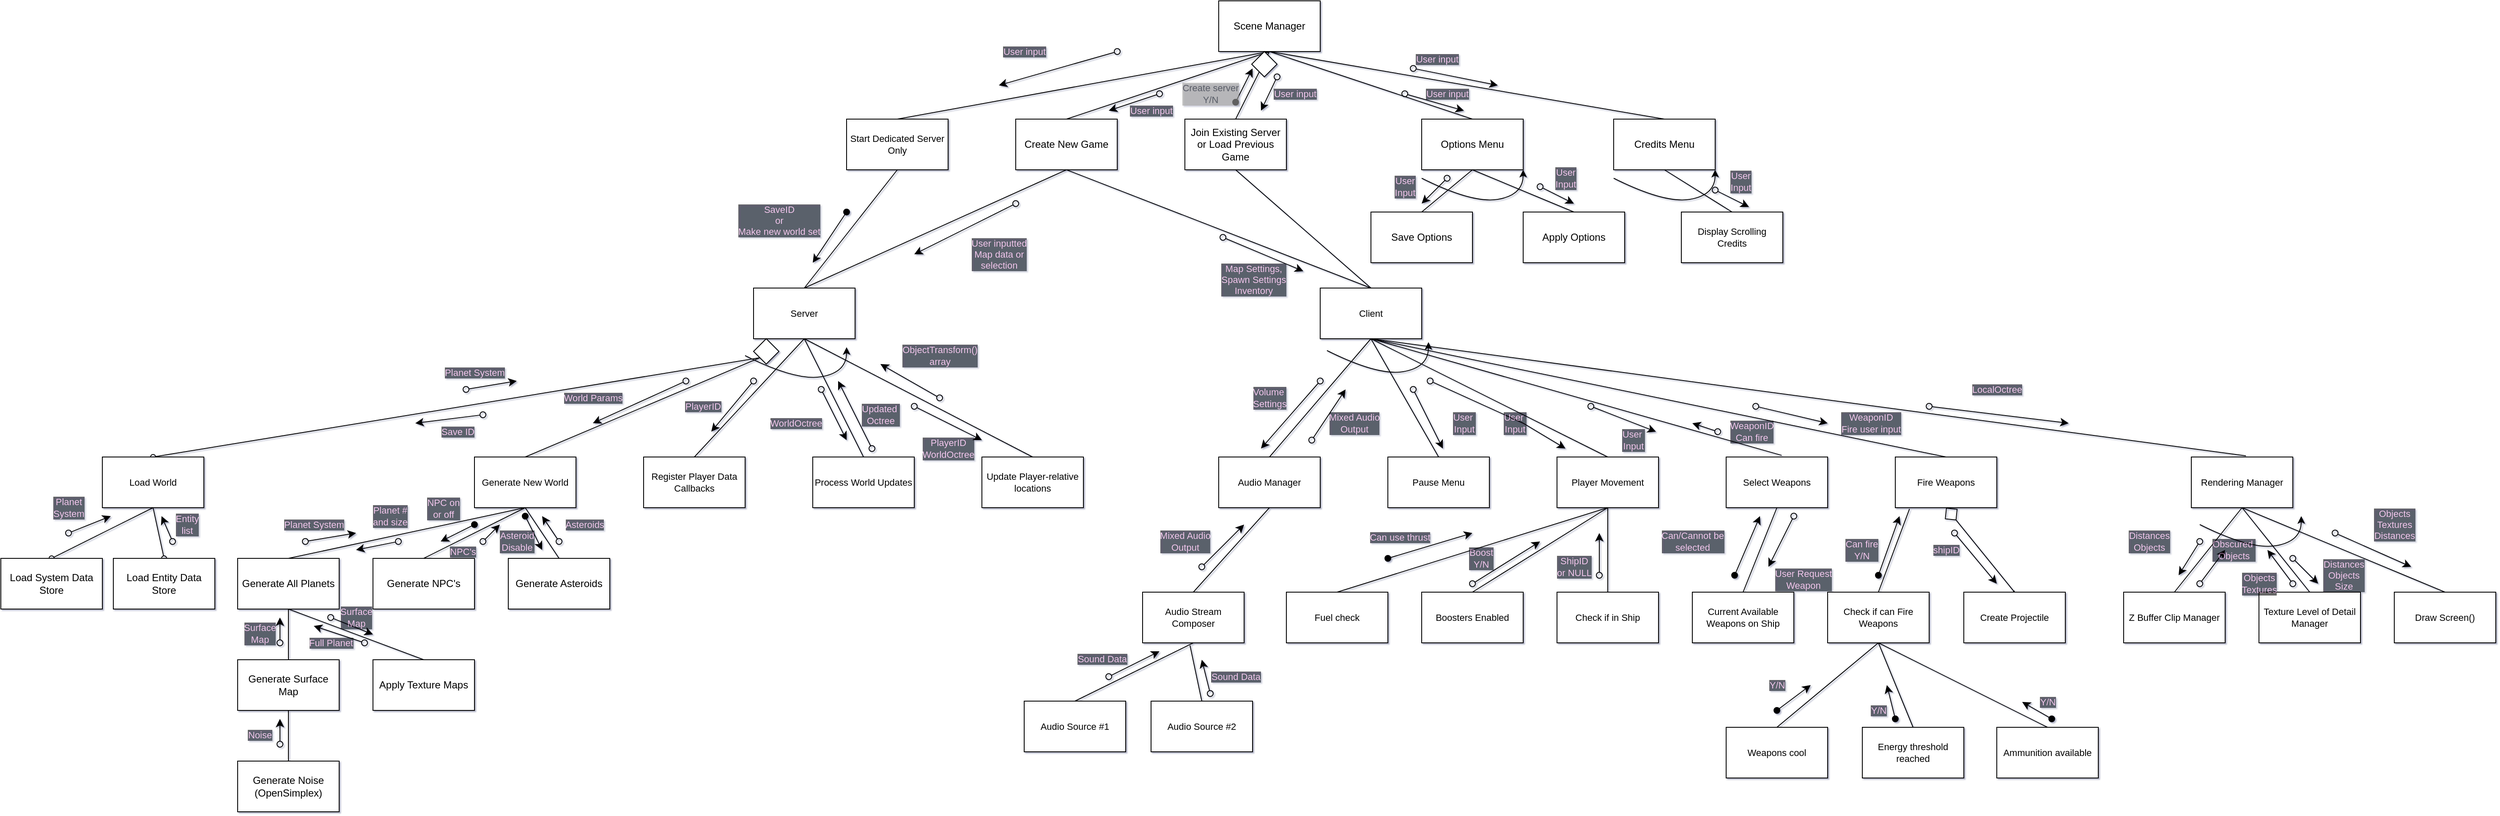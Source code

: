 <mxfile version="20.8.16" type="device"><diagram name="Page-1" id="qxe8TdS5g5pKbcvg3mQy"><mxGraphModel dx="2849" dy="806" grid="1" gridSize="10" guides="1" tooltips="1" connect="1" arrows="1" fold="1" page="1" pageScale="1" pageWidth="827" pageHeight="1169" math="0" shadow="1"><root><mxCell id="0"/><mxCell id="1" parent="0"/><mxCell id="PnJNa_RHLTuEeAwXx3nc-1" value="Scene Manager" style="rounded=0;whiteSpace=wrap;html=1;" parent="1" vertex="1"><mxGeometry x="360" y="340" width="120" height="60" as="geometry"/></mxCell><mxCell id="PnJNa_RHLTuEeAwXx3nc-27" style="edgeStyle=none;shape=connector;rounded=0;orthogonalLoop=1;jettySize=auto;html=1;exitX=0.5;exitY=1;exitDx=0;exitDy=0;entryX=0.5;entryY=0;entryDx=0;entryDy=0;labelBackgroundColor=default;strokeColor=default;fontFamily=Helvetica;fontSize=11;fontColor=default;startArrow=none;startFill=0;endArrow=none;endFill=0;startSize=0;endSize=0;" parent="1" source="PnJNa_RHLTuEeAwXx3nc-2" target="PnJNa_RHLTuEeAwXx3nc-23" edge="1"><mxGeometry relative="1" as="geometry"/></mxCell><mxCell id="PnJNa_RHLTuEeAwXx3nc-2" value="Credits Menu" style="rounded=0;whiteSpace=wrap;html=1;" parent="1" vertex="1"><mxGeometry x="827" y="480" width="120" height="60" as="geometry"/></mxCell><mxCell id="PnJNa_RHLTuEeAwXx3nc-3" value="" style="endArrow=none;html=1;rounded=0;entryX=0.5;entryY=1;entryDx=0;entryDy=0;exitX=0.5;exitY=0;exitDx=0;exitDy=0;" parent="1" source="PnJNa_RHLTuEeAwXx3nc-2" target="PnJNa_RHLTuEeAwXx3nc-1" edge="1"><mxGeometry width="50" height="50" relative="1" as="geometry"><mxPoint x="390" y="470" as="sourcePoint"/><mxPoint x="440" y="420" as="targetPoint"/></mxGeometry></mxCell><mxCell id="PnJNa_RHLTuEeAwXx3nc-61" style="edgeStyle=none;shape=connector;rounded=0;orthogonalLoop=1;jettySize=auto;html=1;exitX=0.5;exitY=1;exitDx=0;exitDy=0;entryX=0.5;entryY=0;entryDx=0;entryDy=0;labelBackgroundColor=default;strokeColor=default;fontFamily=Helvetica;fontSize=11;fontColor=default;startArrow=none;startFill=0;endArrow=none;endFill=0;startSize=0;endSize=0;" parent="1" source="PnJNa_RHLTuEeAwXx3nc-4" target="PnJNa_RHLTuEeAwXx3nc-58" edge="1"><mxGeometry relative="1" as="geometry"/></mxCell><mxCell id="PnJNa_RHLTuEeAwXx3nc-4" value="Options Menu" style="rounded=0;whiteSpace=wrap;html=1;" parent="1" vertex="1"><mxGeometry x="600" y="480" width="120" height="60" as="geometry"/></mxCell><mxCell id="PnJNa_RHLTuEeAwXx3nc-5" value="Join Existing Server or Load Previous Game" style="rounded=0;whiteSpace=wrap;html=1;" parent="1" vertex="1"><mxGeometry x="320" y="480" width="120" height="60" as="geometry"/></mxCell><mxCell id="PnJNa_RHLTuEeAwXx3nc-6" value="" style="endArrow=none;html=1;rounded=0;exitX=0.5;exitY=0;exitDx=0;exitDy=0;entryX=0.5;entryY=1;entryDx=0;entryDy=0;" parent="1" source="PnJNa_RHLTuEeAwXx3nc-4" target="PnJNa_RHLTuEeAwXx3nc-1" edge="1"><mxGeometry width="50" height="50" relative="1" as="geometry"><mxPoint x="360" y="410" as="sourcePoint"/><mxPoint x="410" y="360" as="targetPoint"/></mxGeometry></mxCell><mxCell id="PnJNa_RHLTuEeAwXx3nc-7" value="" style="endArrow=none;html=1;rounded=0;exitX=0.5;exitY=0;exitDx=0;exitDy=0;entryX=0.5;entryY=1;entryDx=0;entryDy=0;" parent="1" source="PnJNa_RHLTuEeAwXx3nc-5" target="PnJNa_RHLTuEeAwXx3nc-1" edge="1"><mxGeometry width="50" height="50" relative="1" as="geometry"><mxPoint x="590" y="490" as="sourcePoint"/><mxPoint x="430" y="410" as="targetPoint"/></mxGeometry></mxCell><mxCell id="PnJNa_RHLTuEeAwXx3nc-14" style="edgeStyle=none;rounded=0;orthogonalLoop=1;jettySize=auto;html=1;exitX=0.5;exitY=0;exitDx=0;exitDy=0;strokeColor=default;endSize=0;startSize=0;" parent="1" source="PnJNa_RHLTuEeAwXx3nc-8" edge="1"><mxGeometry relative="1" as="geometry"><mxPoint x="420" y="400" as="targetPoint"/></mxGeometry></mxCell><mxCell id="PnJNa_RHLTuEeAwXx3nc-33" style="edgeStyle=none;shape=connector;rounded=0;orthogonalLoop=1;jettySize=auto;html=1;exitX=0.5;exitY=1;exitDx=0;exitDy=0;labelBackgroundColor=default;strokeColor=default;fontFamily=Helvetica;fontSize=11;fontColor=default;startArrow=none;startFill=0;endArrow=none;endFill=0;startSize=0;endSize=0;entryX=0.5;entryY=0;entryDx=0;entryDy=0;" parent="1" source="PnJNa_RHLTuEeAwXx3nc-8" target="PnJNa_RHLTuEeAwXx3nc-28" edge="1"><mxGeometry relative="1" as="geometry"><mxPoint x="-20" y="680" as="targetPoint"/></mxGeometry></mxCell><mxCell id="PnJNa_RHLTuEeAwXx3nc-57" style="edgeStyle=none;shape=connector;rounded=0;orthogonalLoop=1;jettySize=auto;html=1;exitX=0.5;exitY=1;exitDx=0;exitDy=0;entryX=0.5;entryY=0;entryDx=0;entryDy=0;labelBackgroundColor=default;strokeColor=default;fontFamily=Helvetica;fontSize=11;fontColor=default;startArrow=none;startFill=0;endArrow=none;endFill=0;startSize=0;endSize=0;" parent="1" source="PnJNa_RHLTuEeAwXx3nc-8" target="PnJNa_RHLTuEeAwXx3nc-35" edge="1"><mxGeometry relative="1" as="geometry"/></mxCell><mxCell id="PnJNa_RHLTuEeAwXx3nc-8" value="Create New Game" style="rounded=0;whiteSpace=wrap;html=1;" parent="1" vertex="1"><mxGeometry x="120" y="480" width="120" height="60" as="geometry"/></mxCell><mxCell id="PnJNa_RHLTuEeAwXx3nc-23" value="Display Scrolling Credits" style="rounded=0;whiteSpace=wrap;html=1;fontFamily=Helvetica;fontSize=11;fontColor=default;" parent="1" vertex="1"><mxGeometry x="907" y="590" width="120" height="60" as="geometry"/></mxCell><mxCell id="PnJNa_RHLTuEeAwXx3nc-42" style="edgeStyle=none;shape=connector;rounded=0;orthogonalLoop=1;jettySize=auto;html=1;exitX=0.5;exitY=1;exitDx=0;exitDy=0;entryX=0.5;entryY=0;entryDx=0;entryDy=0;labelBackgroundColor=default;strokeColor=default;fontFamily=Helvetica;fontSize=11;fontColor=default;startArrow=none;startFill=0;endArrow=none;endFill=0;startSize=0;endSize=0;" parent="1" source="PnJNa_RHLTuEeAwXx3nc-28" target="PnJNa_RHLTuEeAwXx3nc-40" edge="1"><mxGeometry relative="1" as="geometry"/></mxCell><mxCell id="PnJNa_RHLTuEeAwXx3nc-28" value="Server" style="rounded=0;whiteSpace=wrap;html=1;fontFamily=Helvetica;fontSize=11;fontColor=default;" parent="1" vertex="1"><mxGeometry x="-190" y="680" width="120" height="60" as="geometry"/></mxCell><mxCell id="PnJNa_RHLTuEeAwXx3nc-31" style="edgeStyle=none;shape=connector;rounded=0;orthogonalLoop=1;jettySize=auto;html=1;exitX=0.5;exitY=0;exitDx=0;exitDy=0;labelBackgroundColor=default;strokeColor=default;fontFamily=Helvetica;fontSize=11;fontColor=default;startArrow=none;startFill=0;endArrow=none;endFill=0;startSize=0;endSize=0;" parent="1" source="PnJNa_RHLTuEeAwXx3nc-30" edge="1"><mxGeometry relative="1" as="geometry"><mxPoint x="420" y="400" as="targetPoint"/></mxGeometry></mxCell><mxCell id="PnJNa_RHLTuEeAwXx3nc-32" style="edgeStyle=none;shape=connector;rounded=0;orthogonalLoop=1;jettySize=auto;html=1;exitX=0.5;exitY=1;exitDx=0;exitDy=0;labelBackgroundColor=default;strokeColor=default;fontFamily=Helvetica;fontSize=11;fontColor=default;startArrow=none;startFill=0;endArrow=none;endFill=0;startSize=0;endSize=0;entryX=0.5;entryY=0;entryDx=0;entryDy=0;" parent="1" source="PnJNa_RHLTuEeAwXx3nc-30" target="PnJNa_RHLTuEeAwXx3nc-28" edge="1"><mxGeometry relative="1" as="geometry"><mxPoint x="160" y="580" as="targetPoint"/></mxGeometry></mxCell><mxCell id="PnJNa_RHLTuEeAwXx3nc-30" value="Start Dedicated Server Only" style="rounded=0;whiteSpace=wrap;html=1;fontFamily=Helvetica;fontSize=11;fontColor=default;" parent="1" vertex="1"><mxGeometry x="-80" y="480" width="120" height="60" as="geometry"/></mxCell><mxCell id="PnJNa_RHLTuEeAwXx3nc-53" style="edgeStyle=none;shape=connector;rounded=0;orthogonalLoop=1;jettySize=auto;html=1;exitX=0.5;exitY=1;exitDx=0;exitDy=0;entryX=0.547;entryY=-0.032;entryDx=0;entryDy=0;entryPerimeter=0;labelBackgroundColor=default;strokeColor=default;fontFamily=Helvetica;fontSize=11;fontColor=default;startArrow=none;startFill=0;endArrow=none;endFill=0;startSize=0;endSize=0;" parent="1" source="PnJNa_RHLTuEeAwXx3nc-35" target="PnJNa_RHLTuEeAwXx3nc-49" edge="1"><mxGeometry relative="1" as="geometry"/></mxCell><mxCell id="PnJNa_RHLTuEeAwXx3nc-55" style="edgeStyle=none;shape=connector;rounded=0;orthogonalLoop=1;jettySize=auto;html=1;exitX=0.5;exitY=1;exitDx=0;exitDy=0;labelBackgroundColor=default;strokeColor=default;fontFamily=Helvetica;fontSize=11;fontColor=default;startArrow=none;startFill=0;endArrow=none;endFill=0;startSize=0;endSize=0;entryX=0.538;entryY=-0.023;entryDx=0;entryDy=0;entryPerimeter=0;" parent="1" source="PnJNa_RHLTuEeAwXx3nc-35" target="PnJNa_RHLTuEeAwXx3nc-51" edge="1"><mxGeometry relative="1" as="geometry"><mxPoint x="1190" y="850" as="targetPoint"/></mxGeometry></mxCell><mxCell id="PnJNa_RHLTuEeAwXx3nc-56" style="edgeStyle=none;shape=connector;rounded=0;orthogonalLoop=1;jettySize=auto;html=1;exitX=0.5;exitY=0;exitDx=0;exitDy=0;entryX=0.5;entryY=1;entryDx=0;entryDy=0;labelBackgroundColor=default;strokeColor=default;fontFamily=Helvetica;fontSize=11;fontColor=default;startArrow=none;startFill=0;endArrow=none;endFill=0;startSize=0;endSize=0;" parent="1" source="PnJNa_RHLTuEeAwXx3nc-35" target="PnJNa_RHLTuEeAwXx3nc-5" edge="1"><mxGeometry relative="1" as="geometry"/></mxCell><mxCell id="PnJNa_RHLTuEeAwXx3nc-35" value="Client" style="rounded=0;whiteSpace=wrap;html=1;fontFamily=Helvetica;fontSize=11;fontColor=default;" parent="1" vertex="1"><mxGeometry x="480" y="680" width="120" height="60" as="geometry"/></mxCell><mxCell id="PnJNa_RHLTuEeAwXx3nc-37" style="edgeStyle=none;shape=connector;rounded=0;orthogonalLoop=1;jettySize=auto;html=1;exitX=0.5;exitY=0;exitDx=0;exitDy=0;labelBackgroundColor=default;strokeColor=default;fontFamily=Helvetica;fontSize=11;fontColor=default;startArrow=none;startFill=0;endArrow=none;endFill=0;startSize=0;endSize=0;entryX=0;entryY=1;entryDx=0;entryDy=0;" parent="1" source="PnJNa_RHLTuEeAwXx3nc-36" target="DGXDvykhGBksgBiTqvJB-26" edge="1"><mxGeometry relative="1" as="geometry"><mxPoint x="-290" y="780" as="targetPoint"/></mxGeometry></mxCell><mxCell id="PnJNa_RHLTuEeAwXx3nc-36" value="Generate New World" style="rounded=0;whiteSpace=wrap;html=1;fontFamily=Helvetica;fontSize=11;fontColor=default;" parent="1" vertex="1"><mxGeometry x="-520" y="880" width="120" height="60" as="geometry"/></mxCell><mxCell id="PnJNa_RHLTuEeAwXx3nc-43" style="edgeStyle=none;shape=connector;rounded=0;orthogonalLoop=1;jettySize=auto;html=1;exitX=0.5;exitY=0;exitDx=0;exitDy=0;labelBackgroundColor=default;strokeColor=default;fontFamily=Helvetica;fontSize=11;fontColor=default;startArrow=none;startFill=0;endArrow=none;endFill=0;startSize=0;endSize=0;" parent="1" source="PnJNa_RHLTuEeAwXx3nc-38" edge="1"><mxGeometry relative="1" as="geometry"><mxPoint x="-130.0" y="740" as="targetPoint"/></mxGeometry></mxCell><mxCell id="PnJNa_RHLTuEeAwXx3nc-38" value="Update Player-relative locations" style="rounded=0;whiteSpace=wrap;html=1;fontFamily=Helvetica;fontSize=11;fontColor=default;" parent="1" vertex="1"><mxGeometry x="80" y="880" width="120" height="60" as="geometry"/></mxCell><mxCell id="PnJNa_RHLTuEeAwXx3nc-41" style="edgeStyle=none;shape=connector;rounded=0;orthogonalLoop=1;jettySize=auto;html=1;exitX=0.5;exitY=0;exitDx=0;exitDy=0;labelBackgroundColor=default;strokeColor=default;fontFamily=Helvetica;fontSize=11;fontColor=default;startArrow=none;startFill=0;endArrow=none;endFill=0;startSize=0;endSize=0;" parent="1" source="PnJNa_RHLTuEeAwXx3nc-39" edge="1"><mxGeometry relative="1" as="geometry"><mxPoint x="-130.0" y="740" as="targetPoint"/></mxGeometry></mxCell><mxCell id="PnJNa_RHLTuEeAwXx3nc-39" value="Register Player Data Callbacks" style="rounded=0;whiteSpace=wrap;html=1;fontFamily=Helvetica;fontSize=11;fontColor=default;" parent="1" vertex="1"><mxGeometry x="-320" y="880" width="120" height="60" as="geometry"/></mxCell><mxCell id="PnJNa_RHLTuEeAwXx3nc-40" value="Process World Updates" style="rounded=0;whiteSpace=wrap;html=1;fontFamily=Helvetica;fontSize=11;fontColor=default;" parent="1" vertex="1"><mxGeometry x="-120" y="880" width="120" height="60" as="geometry"/></mxCell><mxCell id="PnJNa_RHLTuEeAwXx3nc-45" style="edgeStyle=none;shape=connector;rounded=0;orthogonalLoop=1;jettySize=auto;html=1;exitX=0.5;exitY=0;exitDx=0;exitDy=0;entryX=0.5;entryY=1;entryDx=0;entryDy=0;labelBackgroundColor=default;strokeColor=default;fontFamily=Helvetica;fontSize=11;fontColor=default;startArrow=none;startFill=0;endArrow=none;endFill=0;startSize=0;endSize=0;" parent="1" source="PnJNa_RHLTuEeAwXx3nc-44" target="PnJNa_RHLTuEeAwXx3nc-35" edge="1"><mxGeometry relative="1" as="geometry"/></mxCell><mxCell id="PnJNa_RHLTuEeAwXx3nc-44" value="Audio Manager" style="rounded=0;whiteSpace=wrap;html=1;fontFamily=Helvetica;fontSize=11;fontColor=default;" parent="1" vertex="1"><mxGeometry x="360" y="880" width="120" height="60" as="geometry"/></mxCell><mxCell id="PnJNa_RHLTuEeAwXx3nc-47" style="edgeStyle=none;shape=connector;rounded=0;orthogonalLoop=1;jettySize=auto;html=1;exitX=0.5;exitY=0;exitDx=0;exitDy=0;entryX=0.5;entryY=1;entryDx=0;entryDy=0;labelBackgroundColor=default;strokeColor=default;fontFamily=Helvetica;fontSize=11;fontColor=default;startArrow=none;startFill=0;endArrow=none;endFill=0;startSize=0;endSize=0;" parent="1" source="PnJNa_RHLTuEeAwXx3nc-46" target="PnJNa_RHLTuEeAwXx3nc-35" edge="1"><mxGeometry relative="1" as="geometry"/></mxCell><mxCell id="PnJNa_RHLTuEeAwXx3nc-46" value="Pause Menu" style="rounded=0;whiteSpace=wrap;html=1;fontFamily=Helvetica;fontSize=11;fontColor=default;" parent="1" vertex="1"><mxGeometry x="560" y="880" width="120" height="60" as="geometry"/></mxCell><mxCell id="PnJNa_RHLTuEeAwXx3nc-52" style="edgeStyle=none;shape=connector;rounded=0;orthogonalLoop=1;jettySize=auto;html=1;exitX=0.5;exitY=0;exitDx=0;exitDy=0;entryX=0.5;entryY=1;entryDx=0;entryDy=0;labelBackgroundColor=default;strokeColor=default;fontFamily=Helvetica;fontSize=11;fontColor=default;startArrow=none;startFill=0;endArrow=none;endFill=0;startSize=0;endSize=0;" parent="1" source="PnJNa_RHLTuEeAwXx3nc-48" target="PnJNa_RHLTuEeAwXx3nc-35" edge="1"><mxGeometry relative="1" as="geometry"/></mxCell><mxCell id="PnJNa_RHLTuEeAwXx3nc-48" value="Player Movement" style="rounded=0;whiteSpace=wrap;html=1;fontFamily=Helvetica;fontSize=11;fontColor=default;" parent="1" vertex="1"><mxGeometry x="760" y="880" width="120" height="60" as="geometry"/></mxCell><mxCell id="PnJNa_RHLTuEeAwXx3nc-49" value="Select Weapons" style="rounded=0;whiteSpace=wrap;html=1;fontFamily=Helvetica;fontSize=11;fontColor=default;" parent="1" vertex="1"><mxGeometry x="960" y="880" width="120" height="60" as="geometry"/></mxCell><mxCell id="PnJNa_RHLTuEeAwXx3nc-54" style="edgeStyle=none;shape=connector;rounded=0;orthogonalLoop=1;jettySize=auto;html=1;exitX=0.5;exitY=0;exitDx=0;exitDy=0;entryX=0.5;entryY=1;entryDx=0;entryDy=0;labelBackgroundColor=default;strokeColor=default;fontFamily=Helvetica;fontSize=11;fontColor=default;startArrow=none;startFill=0;endArrow=none;endFill=0;startSize=0;endSize=0;" parent="1" source="PnJNa_RHLTuEeAwXx3nc-50" target="PnJNa_RHLTuEeAwXx3nc-35" edge="1"><mxGeometry relative="1" as="geometry"/></mxCell><mxCell id="PnJNa_RHLTuEeAwXx3nc-50" value="Fire Weapons" style="rounded=0;whiteSpace=wrap;html=1;fontFamily=Helvetica;fontSize=11;fontColor=default;" parent="1" vertex="1"><mxGeometry x="1160" y="880" width="120" height="60" as="geometry"/></mxCell><mxCell id="PnJNa_RHLTuEeAwXx3nc-66" style="edgeStyle=none;shape=connector;rounded=0;orthogonalLoop=1;jettySize=auto;html=1;exitX=0.5;exitY=1;exitDx=0;exitDy=0;entryX=0.5;entryY=0;entryDx=0;entryDy=0;labelBackgroundColor=default;strokeColor=default;fontFamily=Helvetica;fontSize=11;fontColor=default;startArrow=none;startFill=0;endArrow=none;endFill=0;startSize=0;endSize=0;" parent="1" source="PnJNa_RHLTuEeAwXx3nc-51" target="PnJNa_RHLTuEeAwXx3nc-64" edge="1"><mxGeometry relative="1" as="geometry"/></mxCell><mxCell id="PnJNa_RHLTuEeAwXx3nc-51" value="Rendering Manager" style="rounded=0;whiteSpace=wrap;html=1;fontFamily=Helvetica;fontSize=11;fontColor=default;" parent="1" vertex="1"><mxGeometry x="1510" y="880" width="120" height="60" as="geometry"/></mxCell><mxCell id="PnJNa_RHLTuEeAwXx3nc-58" value="Apply Options" style="rounded=0;whiteSpace=wrap;html=1;" parent="1" vertex="1"><mxGeometry x="720" y="590" width="120" height="60" as="geometry"/></mxCell><mxCell id="PnJNa_RHLTuEeAwXx3nc-60" style="edgeStyle=none;shape=connector;rounded=0;orthogonalLoop=1;jettySize=auto;html=1;exitX=0.5;exitY=0;exitDx=0;exitDy=0;entryX=0.5;entryY=1;entryDx=0;entryDy=0;labelBackgroundColor=default;strokeColor=default;fontFamily=Helvetica;fontSize=11;fontColor=default;startArrow=none;startFill=0;endArrow=none;endFill=0;startSize=0;endSize=0;" parent="1" source="PnJNa_RHLTuEeAwXx3nc-59" target="PnJNa_RHLTuEeAwXx3nc-4" edge="1"><mxGeometry relative="1" as="geometry"/></mxCell><mxCell id="PnJNa_RHLTuEeAwXx3nc-59" value="Save Options" style="rounded=0;whiteSpace=wrap;html=1;" parent="1" vertex="1"><mxGeometry x="540" y="590" width="120" height="60" as="geometry"/></mxCell><mxCell id="PnJNa_RHLTuEeAwXx3nc-63" style="edgeStyle=none;shape=connector;rounded=0;orthogonalLoop=1;jettySize=auto;html=1;exitX=0.5;exitY=0;exitDx=0;exitDy=0;entryX=0.5;entryY=1;entryDx=0;entryDy=0;labelBackgroundColor=default;strokeColor=default;fontFamily=Helvetica;fontSize=11;fontColor=default;startArrow=none;startFill=0;endArrow=none;endFill=0;startSize=0;endSize=0;" parent="1" source="PnJNa_RHLTuEeAwXx3nc-62" target="PnJNa_RHLTuEeAwXx3nc-51" edge="1"><mxGeometry relative="1" as="geometry"/></mxCell><mxCell id="PnJNa_RHLTuEeAwXx3nc-62" value="Z Buffer Clip Manager" style="rounded=0;whiteSpace=wrap;html=1;fontFamily=Helvetica;fontSize=11;fontColor=default;" parent="1" vertex="1"><mxGeometry x="1430" y="1040" width="120" height="60" as="geometry"/></mxCell><mxCell id="PnJNa_RHLTuEeAwXx3nc-64" value="Texture Level of Detail Manager" style="rounded=0;whiteSpace=wrap;html=1;fontFamily=Helvetica;fontSize=11;fontColor=default;" parent="1" vertex="1"><mxGeometry x="1590" y="1040" width="120" height="60" as="geometry"/></mxCell><mxCell id="PnJNa_RHLTuEeAwXx3nc-67" style="edgeStyle=none;shape=connector;rounded=0;orthogonalLoop=1;jettySize=auto;html=1;exitX=0.5;exitY=0;exitDx=0;exitDy=0;entryX=0.5;entryY=1;entryDx=0;entryDy=0;labelBackgroundColor=default;strokeColor=default;fontFamily=Helvetica;fontSize=11;fontColor=default;startArrow=none;startFill=0;endArrow=none;endFill=0;startSize=0;endSize=0;" parent="1" source="PnJNa_RHLTuEeAwXx3nc-65" target="PnJNa_RHLTuEeAwXx3nc-51" edge="1"><mxGeometry relative="1" as="geometry"/></mxCell><mxCell id="PnJNa_RHLTuEeAwXx3nc-65" value="Draw Screen()" style="rounded=0;whiteSpace=wrap;html=1;fontFamily=Helvetica;fontSize=11;fontColor=default;" parent="1" vertex="1"><mxGeometry x="1750" y="1040" width="120" height="60" as="geometry"/></mxCell><mxCell id="PnJNa_RHLTuEeAwXx3nc-76" style="edgeStyle=none;shape=connector;rounded=0;orthogonalLoop=1;jettySize=auto;html=1;exitX=0.5;exitY=0;exitDx=0;exitDy=0;entryX=0.5;entryY=1;entryDx=0;entryDy=0;labelBackgroundColor=default;strokeColor=default;fontFamily=Helvetica;fontSize=11;fontColor=default;startArrow=diamond;startFill=0;endArrow=diamond;endFill=0;startSize=0;endSize=17;targetPerimeterSpacing=5;sourcePerimeterSpacing=6;" parent="1" source="PnJNa_RHLTuEeAwXx3nc-68" target="PnJNa_RHLTuEeAwXx3nc-50" edge="1"><mxGeometry relative="1" as="geometry"/></mxCell><mxCell id="PnJNa_RHLTuEeAwXx3nc-68" value="Create Projectile" style="rounded=0;whiteSpace=wrap;html=1;fontFamily=Helvetica;fontSize=11;fontColor=default;" parent="1" vertex="1"><mxGeometry x="1241" y="1040" width="120" height="60" as="geometry"/></mxCell><mxCell id="PnJNa_RHLTuEeAwXx3nc-74" style="edgeStyle=none;shape=connector;rounded=0;orthogonalLoop=1;jettySize=auto;html=1;exitX=0.5;exitY=1;exitDx=0;exitDy=0;entryX=0.5;entryY=0;entryDx=0;entryDy=0;labelBackgroundColor=default;strokeColor=default;fontFamily=Helvetica;fontSize=11;fontColor=default;startArrow=none;startFill=0;endArrow=none;endFill=0;startSize=0;endSize=0;" parent="1" source="PnJNa_RHLTuEeAwXx3nc-69" target="PnJNa_RHLTuEeAwXx3nc-71" edge="1"><mxGeometry relative="1" as="geometry"/></mxCell><mxCell id="PnJNa_RHLTuEeAwXx3nc-77" style="edgeStyle=none;shape=connector;rounded=0;orthogonalLoop=1;jettySize=auto;html=1;exitX=0.5;exitY=0;exitDx=0;exitDy=0;labelBackgroundColor=default;strokeColor=default;fontFamily=Helvetica;fontSize=11;fontColor=default;startArrow=none;startFill=0;endArrow=none;endFill=0;startSize=0;endSize=0;entryX=0.14;entryY=1.024;entryDx=0;entryDy=0;entryPerimeter=0;" parent="1" source="PnJNa_RHLTuEeAwXx3nc-69" edge="1" target="PnJNa_RHLTuEeAwXx3nc-50"><mxGeometry relative="1" as="geometry"><mxPoint x="1220" y="940.0" as="targetPoint"/></mxGeometry></mxCell><mxCell id="PnJNa_RHLTuEeAwXx3nc-69" value="Check if can Fire Weapons" style="rounded=0;whiteSpace=wrap;html=1;fontFamily=Helvetica;fontSize=11;fontColor=default;" parent="1" vertex="1"><mxGeometry x="1080" y="1040" width="120" height="60" as="geometry"/></mxCell><mxCell id="PnJNa_RHLTuEeAwXx3nc-73" style="edgeStyle=none;shape=connector;rounded=0;orthogonalLoop=1;jettySize=auto;html=1;exitX=0.5;exitY=0;exitDx=0;exitDy=0;entryX=0.5;entryY=1;entryDx=0;entryDy=0;labelBackgroundColor=default;strokeColor=default;fontFamily=Helvetica;fontSize=11;fontColor=default;startArrow=none;startFill=0;endArrow=none;endFill=0;startSize=0;endSize=0;" parent="1" source="PnJNa_RHLTuEeAwXx3nc-70" target="PnJNa_RHLTuEeAwXx3nc-69" edge="1"><mxGeometry relative="1" as="geometry"/></mxCell><mxCell id="PnJNa_RHLTuEeAwXx3nc-70" value="Weapons cool" style="rounded=0;whiteSpace=wrap;html=1;fontFamily=Helvetica;fontSize=11;fontColor=default;" parent="1" vertex="1"><mxGeometry x="960" y="1200" width="120" height="60" as="geometry"/></mxCell><mxCell id="PnJNa_RHLTuEeAwXx3nc-71" value="Energy threshold reached" style="rounded=0;whiteSpace=wrap;html=1;fontFamily=Helvetica;fontSize=11;fontColor=default;" parent="1" vertex="1"><mxGeometry x="1121" y="1200" width="120" height="60" as="geometry"/></mxCell><mxCell id="PnJNa_RHLTuEeAwXx3nc-75" style="edgeStyle=none;shape=connector;rounded=0;orthogonalLoop=1;jettySize=auto;html=1;exitX=0.5;exitY=0;exitDx=0;exitDy=0;labelBackgroundColor=default;strokeColor=default;fontFamily=Helvetica;fontSize=11;fontColor=default;startArrow=none;startFill=0;endArrow=none;endFill=0;startSize=0;endSize=0;" parent="1" source="PnJNa_RHLTuEeAwXx3nc-72" edge="1"><mxGeometry relative="1" as="geometry"><mxPoint x="1140" y="1100.0" as="targetPoint"/></mxGeometry></mxCell><mxCell id="PnJNa_RHLTuEeAwXx3nc-72" value="Ammunition available" style="rounded=0;whiteSpace=wrap;html=1;fontFamily=Helvetica;fontSize=11;fontColor=default;" parent="1" vertex="1"><mxGeometry x="1280" y="1200" width="120" height="60" as="geometry"/></mxCell><mxCell id="PnJNa_RHLTuEeAwXx3nc-79" style="edgeStyle=none;shape=connector;rounded=0;orthogonalLoop=1;jettySize=auto;html=1;exitX=0.5;exitY=0;exitDx=0;exitDy=0;entryX=0.5;entryY=1;entryDx=0;entryDy=0;labelBackgroundColor=default;strokeColor=default;fontFamily=Helvetica;fontSize=11;fontColor=default;startArrow=none;startFill=0;endArrow=none;endFill=0;startSize=0;endSize=0;" parent="1" source="PnJNa_RHLTuEeAwXx3nc-78" target="PnJNa_RHLTuEeAwXx3nc-49" edge="1"><mxGeometry relative="1" as="geometry"/></mxCell><mxCell id="PnJNa_RHLTuEeAwXx3nc-78" value="Current Available Weapons on Ship" style="rounded=0;whiteSpace=wrap;html=1;fontFamily=Helvetica;fontSize=11;fontColor=default;" parent="1" vertex="1"><mxGeometry x="920" y="1040" width="120" height="60" as="geometry"/></mxCell><mxCell id="PnJNa_RHLTuEeAwXx3nc-80" value="Create server&lt;br&gt;Y/N" style="endArrow=classic;html=1;rounded=0;labelBackgroundColor=#9e9e9e;strokeColor=default;fontFamily=Helvetica;fontSize=11;fontColor=default;startSize=7;endSize=7;shape=connector;startArrow=oval;startFill=1;endFill=1;strokeWidth=1;horizontal=1;textOpacity=60;" parent="1" edge="1"><mxGeometry x="-1" y="32" width="50" height="50" relative="1" as="geometry"><mxPoint x="380" y="460" as="sourcePoint"/><mxPoint x="400" y="420" as="targetPoint"/><mxPoint x="-1" y="4" as="offset"/></mxGeometry></mxCell><mxCell id="PnJNa_RHLTuEeAwXx3nc-84" style="edgeStyle=orthogonalEdgeStyle;rounded=0;orthogonalLoop=1;jettySize=auto;html=1;exitX=0.5;exitY=0;exitDx=0;exitDy=0;entryX=0.5;entryY=1;entryDx=0;entryDy=0;labelBackgroundColor=#9e9e9e;endArrow=none;endFill=0;" parent="1" source="PnJNa_RHLTuEeAwXx3nc-81" target="PnJNa_RHLTuEeAwXx3nc-48" edge="1"><mxGeometry relative="1" as="geometry"/></mxCell><mxCell id="PnJNa_RHLTuEeAwXx3nc-81" value="Check if in Ship" style="whiteSpace=wrap;html=1;fontSize=11;rounded=0;" parent="1" vertex="1"><mxGeometry x="760" y="1040" width="120" height="60" as="geometry"/></mxCell><mxCell id="PnJNa_RHLTuEeAwXx3nc-85" value="Boosters Enabled" style="whiteSpace=wrap;html=1;fontSize=11;rounded=0;" parent="1" vertex="1"><mxGeometry x="600" y="1040" width="120" height="60" as="geometry"/></mxCell><mxCell id="PnJNa_RHLTuEeAwXx3nc-86" value="Fuel check" style="whiteSpace=wrap;html=1;fontSize=11;rounded=0;" parent="1" vertex="1"><mxGeometry x="440" y="1040" width="120" height="60" as="geometry"/></mxCell><mxCell id="PnJNa_RHLTuEeAwXx3nc-89" value="" style="endArrow=none;html=1;rounded=0;labelBackgroundColor=#9e9e9e;entryX=0.5;entryY=1;entryDx=0;entryDy=0;exitX=0.5;exitY=0;exitDx=0;exitDy=0;" parent="1" source="PnJNa_RHLTuEeAwXx3nc-85" target="PnJNa_RHLTuEeAwXx3nc-48" edge="1"><mxGeometry width="50" height="50" relative="1" as="geometry"><mxPoint x="690" y="1150" as="sourcePoint"/><mxPoint x="740" y="1100" as="targetPoint"/></mxGeometry></mxCell><mxCell id="PnJNa_RHLTuEeAwXx3nc-90" value="" style="endArrow=none;html=1;rounded=0;labelBackgroundColor=#9e9e9e;entryX=0.5;entryY=1;entryDx=0;entryDy=0;exitX=0.5;exitY=0;exitDx=0;exitDy=0;" parent="1" source="PnJNa_RHLTuEeAwXx3nc-86" target="PnJNa_RHLTuEeAwXx3nc-48" edge="1"><mxGeometry width="50" height="50" relative="1" as="geometry"><mxPoint x="670" y="1050" as="sourcePoint"/><mxPoint x="830" y="950" as="targetPoint"/></mxGeometry></mxCell><mxCell id="PnJNa_RHLTuEeAwXx3nc-95" style="edgeStyle=none;rounded=0;orthogonalLoop=1;jettySize=auto;html=1;exitX=0.5;exitY=0;exitDx=0;exitDy=0;entryX=0.5;entryY=1;entryDx=0;entryDy=0;labelBackgroundColor=#9e9e9e;endArrow=none;endFill=0;" parent="1" source="PnJNa_RHLTuEeAwXx3nc-91" target="PnJNa_RHLTuEeAwXx3nc-92" edge="1"><mxGeometry relative="1" as="geometry"/></mxCell><mxCell id="PnJNa_RHLTuEeAwXx3nc-91" value="Audio Source #1" style="rounded=0;whiteSpace=wrap;html=1;fontFamily=Helvetica;fontSize=11;fontColor=default;" parent="1" vertex="1"><mxGeometry x="130" y="1169" width="120" height="60" as="geometry"/></mxCell><mxCell id="PnJNa_RHLTuEeAwXx3nc-93" style="rounded=0;orthogonalLoop=1;jettySize=auto;html=1;exitX=0.5;exitY=0;exitDx=0;exitDy=0;entryX=0.5;entryY=1;entryDx=0;entryDy=0;labelBackgroundColor=#9e9e9e;endArrow=none;endFill=0;" parent="1" source="PnJNa_RHLTuEeAwXx3nc-92" target="PnJNa_RHLTuEeAwXx3nc-44" edge="1"><mxGeometry relative="1" as="geometry"/></mxCell><mxCell id="PnJNa_RHLTuEeAwXx3nc-92" value="Audio Stream Composer&lt;br&gt;" style="rounded=0;whiteSpace=wrap;html=1;fontFamily=Helvetica;fontSize=11;fontColor=default;" parent="1" vertex="1"><mxGeometry x="270" y="1040" width="120" height="60" as="geometry"/></mxCell><mxCell id="PnJNa_RHLTuEeAwXx3nc-97" style="edgeStyle=none;rounded=0;orthogonalLoop=1;jettySize=auto;html=1;exitX=0.5;exitY=0;exitDx=0;exitDy=0;entryX=0.467;entryY=1.05;entryDx=0;entryDy=0;entryPerimeter=0;labelBackgroundColor=#9e9e9e;endArrow=none;endFill=0;" parent="1" source="PnJNa_RHLTuEeAwXx3nc-96" target="PnJNa_RHLTuEeAwXx3nc-92" edge="1"><mxGeometry relative="1" as="geometry"/></mxCell><mxCell id="PnJNa_RHLTuEeAwXx3nc-96" value="Audio Source #2" style="rounded=0;whiteSpace=wrap;html=1;fontFamily=Helvetica;fontSize=11;fontColor=default;" parent="1" vertex="1"><mxGeometry x="280" y="1169" width="120" height="60" as="geometry"/></mxCell><mxCell id="PnJNa_RHLTuEeAwXx3nc-103" style="edgeStyle=none;rounded=0;orthogonalLoop=1;jettySize=auto;html=1;exitX=0.5;exitY=0;exitDx=0;exitDy=0;labelBackgroundColor=#9e9e9e;endArrow=none;endFill=0;" parent="1" source="PnJNa_RHLTuEeAwXx3nc-98" edge="1"><mxGeometry relative="1" as="geometry"><mxPoint x="-460" y="940" as="targetPoint"/></mxGeometry></mxCell><mxCell id="PnJNa_RHLTuEeAwXx3nc-98" value="Generate All Planets" style="rounded=0;whiteSpace=wrap;html=1;" parent="1" vertex="1"><mxGeometry x="-800" y="1000" width="120" height="60" as="geometry"/></mxCell><mxCell id="PnJNa_RHLTuEeAwXx3nc-102" style="edgeStyle=none;rounded=0;orthogonalLoop=1;jettySize=auto;html=1;exitX=0.5;exitY=0;exitDx=0;exitDy=0;labelBackgroundColor=#9e9e9e;endArrow=none;endFill=0;" parent="1" source="PnJNa_RHLTuEeAwXx3nc-99" edge="1"><mxGeometry relative="1" as="geometry"><mxPoint x="-460" y="940" as="targetPoint"/></mxGeometry></mxCell><mxCell id="PnJNa_RHLTuEeAwXx3nc-99" value="Generate NPC's" style="rounded=0;whiteSpace=wrap;html=1;" parent="1" vertex="1"><mxGeometry x="-640" y="1000" width="120" height="60" as="geometry"/></mxCell><mxCell id="PnJNa_RHLTuEeAwXx3nc-101" style="edgeStyle=none;rounded=0;orthogonalLoop=1;jettySize=auto;html=1;exitX=0.5;exitY=0;exitDx=0;exitDy=0;entryX=0.5;entryY=1;entryDx=0;entryDy=0;labelBackgroundColor=#9e9e9e;endArrow=none;endFill=0;" parent="1" source="PnJNa_RHLTuEeAwXx3nc-100" target="PnJNa_RHLTuEeAwXx3nc-36" edge="1"><mxGeometry relative="1" as="geometry"/></mxCell><mxCell id="PnJNa_RHLTuEeAwXx3nc-100" value="Generate Asteroids" style="rounded=0;whiteSpace=wrap;html=1;" parent="1" vertex="1"><mxGeometry x="-480" y="1000" width="120" height="60" as="geometry"/></mxCell><mxCell id="PnJNa_RHLTuEeAwXx3nc-105" style="edgeStyle=none;rounded=0;orthogonalLoop=1;jettySize=auto;html=1;exitX=0.5;exitY=0;exitDx=0;exitDy=0;entryX=0.5;entryY=1;entryDx=0;entryDy=0;labelBackgroundColor=#9e9e9e;endArrow=none;endFill=0;" parent="1" source="PnJNa_RHLTuEeAwXx3nc-104" target="PnJNa_RHLTuEeAwXx3nc-98" edge="1"><mxGeometry relative="1" as="geometry"/></mxCell><mxCell id="PnJNa_RHLTuEeAwXx3nc-104" value="Generate Surface Map" style="rounded=0;whiteSpace=wrap;html=1;" parent="1" vertex="1"><mxGeometry x="-800" y="1120" width="120" height="60" as="geometry"/></mxCell><mxCell id="PnJNa_RHLTuEeAwXx3nc-107" style="edgeStyle=none;rounded=0;orthogonalLoop=1;jettySize=auto;html=1;exitX=0.5;exitY=0;exitDx=0;exitDy=0;labelBackgroundColor=#9e9e9e;endArrow=none;endFill=0;" parent="1" source="PnJNa_RHLTuEeAwXx3nc-106" edge="1"><mxGeometry relative="1" as="geometry"><mxPoint x="-740" y="1060" as="targetPoint"/></mxGeometry></mxCell><mxCell id="PnJNa_RHLTuEeAwXx3nc-106" value="Apply Texture Maps" style="rounded=0;whiteSpace=wrap;html=1;" parent="1" vertex="1"><mxGeometry x="-640" y="1120" width="120" height="60" as="geometry"/></mxCell><mxCell id="PnJNa_RHLTuEeAwXx3nc-109" value="Y/N" style="endArrow=classic;html=1;rounded=0;labelBackgroundColor=#000000;strokeColor=default;fontFamily=Helvetica;fontSize=11;fontColor=#FFBFF9;startSize=7;endSize=7;shape=connector;startArrow=oval;startFill=1;endFill=1;strokeWidth=1;horizontal=1;textOpacity=60;" parent="1" edge="1"><mxGeometry x="-0.28" y="24" width="50" height="50" relative="1" as="geometry"><mxPoint x="1020" y="1180" as="sourcePoint"/><mxPoint x="1060" y="1150" as="targetPoint"/><mxPoint as="offset"/></mxGeometry></mxCell><mxCell id="PnJNa_RHLTuEeAwXx3nc-110" value="Y/N" style="endArrow=classic;html=1;rounded=0;labelBackgroundColor=#000000;strokeColor=default;fontFamily=Helvetica;fontSize=11;fontColor=#FFBFF9;startSize=7;endSize=7;shape=connector;startArrow=oval;startFill=1;endFill=1;strokeWidth=1;horizontal=1;textOpacity=60;" parent="1" edge="1"><mxGeometry x="-0.294" y="17" width="50" height="50" relative="1" as="geometry"><mxPoint x="1160" y="1190" as="sourcePoint"/><mxPoint x="1150" y="1150" as="targetPoint"/><mxPoint as="offset"/></mxGeometry></mxCell><mxCell id="PnJNa_RHLTuEeAwXx3nc-111" value="Y/N" style="endArrow=classic;html=1;rounded=0;labelBackgroundColor=#000000;strokeColor=default;fontFamily=Helvetica;fontSize=11;fontColor=#FFBFF9;startSize=7;endSize=7;shape=connector;startArrow=oval;startFill=1;endFill=1;strokeWidth=1;horizontal=1;textOpacity=60;" parent="1" edge="1"><mxGeometry x="-0.292" y="-15" width="50" height="50" relative="1" as="geometry"><mxPoint x="1345" y="1190" as="sourcePoint"/><mxPoint x="1310" y="1170" as="targetPoint"/><mxPoint as="offset"/></mxGeometry></mxCell><mxCell id="DGXDvykhGBksgBiTqvJB-2" value="" style="curved=1;endArrow=classic;html=1;rounded=0;" edge="1" parent="1"><mxGeometry width="50" height="50" relative="1" as="geometry"><mxPoint x="1520" y="960" as="sourcePoint"/><mxPoint x="1640" y="950" as="targetPoint"/><Array as="points"><mxPoint x="1580" y="990"/><mxPoint x="1640" y="980"/></Array></mxGeometry></mxCell><mxCell id="DGXDvykhGBksgBiTqvJB-4" value="" style="curved=1;endArrow=classic;html=1;rounded=0;" edge="1" parent="1"><mxGeometry width="50" height="50" relative="1" as="geometry"><mxPoint x="488" y="754" as="sourcePoint"/><mxPoint x="608" y="744" as="targetPoint"/><Array as="points"><mxPoint x="548" y="784"/><mxPoint x="608" y="774"/></Array></mxGeometry></mxCell><mxCell id="DGXDvykhGBksgBiTqvJB-5" value="" style="curved=1;endArrow=classic;html=1;rounded=0;" edge="1" parent="1"><mxGeometry width="50" height="50" relative="1" as="geometry"><mxPoint x="600" y="550" as="sourcePoint"/><mxPoint x="720" y="540" as="targetPoint"/><Array as="points"><mxPoint x="660" y="580"/><mxPoint x="720" y="570"/></Array></mxGeometry></mxCell><mxCell id="DGXDvykhGBksgBiTqvJB-6" value="" style="curved=1;endArrow=classic;html=1;rounded=0;" edge="1" parent="1"><mxGeometry width="50" height="50" relative="1" as="geometry"><mxPoint x="827" y="550" as="sourcePoint"/><mxPoint x="947" y="540" as="targetPoint"/><Array as="points"><mxPoint x="887" y="580"/><mxPoint x="947" y="570"/></Array></mxGeometry></mxCell><mxCell id="DGXDvykhGBksgBiTqvJB-7" value="" style="curved=1;endArrow=classic;html=1;rounded=0;" edge="1" parent="1"><mxGeometry width="50" height="50" relative="1" as="geometry"><mxPoint x="-200" y="760" as="sourcePoint"/><mxPoint x="-80" y="750" as="targetPoint"/><Array as="points"><mxPoint x="-140" y="790"/><mxPoint x="-80" y="780"/></Array></mxGeometry></mxCell><mxCell id="DGXDvykhGBksgBiTqvJB-9" style="edgeStyle=orthogonalEdgeStyle;rounded=0;orthogonalLoop=1;jettySize=auto;html=1;exitX=0.5;exitY=0;exitDx=0;exitDy=0;entryX=0.5;entryY=1;entryDx=0;entryDy=0;endArrow=none;endFill=0;" edge="1" parent="1" source="DGXDvykhGBksgBiTqvJB-8" target="PnJNa_RHLTuEeAwXx3nc-104"><mxGeometry relative="1" as="geometry"/></mxCell><mxCell id="DGXDvykhGBksgBiTqvJB-8" value="Generate Noise (OpenSimplex)" style="rounded=0;whiteSpace=wrap;html=1;" vertex="1" parent="1"><mxGeometry x="-800" y="1240" width="120" height="60" as="geometry"/></mxCell><mxCell id="DGXDvykhGBksgBiTqvJB-10" value="Noise" style="endArrow=classic;html=1;rounded=0;labelBackgroundColor=#000000;strokeColor=default;fontFamily=Helvetica;fontSize=11;fontColor=#FFBFF9;startSize=7;endSize=7;shape=connector;startArrow=oval;startFill=0;endFill=1;strokeWidth=1;horizontal=1;textOpacity=60;" edge="1" parent="1"><mxGeometry x="-0.28" y="24" width="50" height="50" relative="1" as="geometry"><mxPoint x="-750" y="1220" as="sourcePoint"/><mxPoint x="-750" y="1190" as="targetPoint"/><mxPoint as="offset"/></mxGeometry></mxCell><mxCell id="DGXDvykhGBksgBiTqvJB-11" value="Surface &lt;br&gt;Map" style="endArrow=classic;html=1;rounded=0;labelBackgroundColor=#000000;strokeColor=default;fontFamily=Helvetica;fontSize=11;fontColor=#FFBFF9;startSize=7;endSize=7;shape=connector;startArrow=oval;startFill=0;endFill=1;strokeWidth=1;horizontal=1;textOpacity=60;" edge="1" parent="1"><mxGeometry x="-0.28" y="24" width="50" height="50" relative="1" as="geometry"><mxPoint x="-750" y="1100" as="sourcePoint"/><mxPoint x="-750" y="1070" as="targetPoint"/><mxPoint as="offset"/></mxGeometry></mxCell><mxCell id="DGXDvykhGBksgBiTqvJB-12" value="Surface &lt;br&gt;Map" style="endArrow=classic;html=1;rounded=0;labelBackgroundColor=#000000;strokeColor=default;fontFamily=Helvetica;fontSize=11;fontColor=#FFBFF9;startSize=7;endSize=7;shape=connector;startArrow=oval;startFill=0;endFill=1;strokeWidth=1;horizontal=1;textOpacity=60;" edge="1" parent="1"><mxGeometry x="0.035" y="11" width="50" height="50" relative="1" as="geometry"><mxPoint x="-690" y="1070" as="sourcePoint"/><mxPoint x="-640" y="1090" as="targetPoint"/><mxPoint as="offset"/></mxGeometry></mxCell><mxCell id="DGXDvykhGBksgBiTqvJB-13" value="Full Planet" style="endArrow=classic;html=1;rounded=0;labelBackgroundColor=#000000;strokeColor=default;fontFamily=Helvetica;fontSize=11;fontColor=#FFBFF9;startSize=7;endSize=7;shape=connector;startArrow=oval;startFill=0;endFill=1;strokeWidth=1;horizontal=1;textOpacity=60;" edge="1" parent="1"><mxGeometry x="0.2" y="13" width="50" height="50" relative="1" as="geometry"><mxPoint x="-650" y="1100" as="sourcePoint"/><mxPoint x="-710" y="1080" as="targetPoint"/><mxPoint as="offset"/></mxGeometry></mxCell><mxCell id="DGXDvykhGBksgBiTqvJB-14" value="Planet System" style="endArrow=classic;html=1;rounded=0;labelBackgroundColor=#000000;strokeColor=default;fontFamily=Helvetica;fontSize=11;fontColor=#FFBFF9;startSize=7;endSize=7;shape=connector;startArrow=oval;startFill=0;endFill=1;strokeWidth=1;horizontal=1;textOpacity=60;" edge="1" parent="1"><mxGeometry x="-0.568" y="18" width="50" height="50" relative="1" as="geometry"><mxPoint x="-720" y="980" as="sourcePoint"/><mxPoint x="-660" y="970" as="targetPoint"/><mxPoint as="offset"/></mxGeometry></mxCell><mxCell id="DGXDvykhGBksgBiTqvJB-15" value="Planet # &lt;br&gt;and size" style="endArrow=classic;html=1;rounded=0;labelBackgroundColor=#000000;strokeColor=default;fontFamily=Helvetica;fontSize=11;fontColor=#FFBFF9;startSize=7;endSize=7;shape=connector;startArrow=oval;startFill=0;endFill=1;strokeWidth=1;horizontal=1;textOpacity=60;" edge="1" parent="1"><mxGeometry x="-0.846" y="-31" width="50" height="50" relative="1" as="geometry"><mxPoint x="-610" y="980" as="sourcePoint"/><mxPoint x="-660" y="990" as="targetPoint"/><mxPoint as="offset"/></mxGeometry></mxCell><mxCell id="DGXDvykhGBksgBiTqvJB-17" style="rounded=0;orthogonalLoop=1;jettySize=auto;html=1;exitX=0.5;exitY=0;exitDx=0;exitDy=0;startArrow=oval;startFill=0;endArrow=none;endFill=0;entryX=0;entryY=1;entryDx=0;entryDy=0;" edge="1" parent="1" source="DGXDvykhGBksgBiTqvJB-16" target="DGXDvykhGBksgBiTqvJB-26"><mxGeometry relative="1" as="geometry"><mxPoint x="-290" y="780" as="targetPoint"/></mxGeometry></mxCell><mxCell id="DGXDvykhGBksgBiTqvJB-16" value="Load World" style="rounded=0;whiteSpace=wrap;html=1;fontFamily=Helvetica;fontSize=11;fontColor=default;" vertex="1" parent="1"><mxGeometry x="-960" y="880" width="120" height="60" as="geometry"/></mxCell><mxCell id="DGXDvykhGBksgBiTqvJB-19" style="edgeStyle=none;rounded=0;orthogonalLoop=1;jettySize=auto;html=1;exitX=0.5;exitY=0;exitDx=0;exitDy=0;entryX=0.5;entryY=1;entryDx=0;entryDy=0;startArrow=oval;startFill=0;endArrow=none;endFill=0;" edge="1" parent="1" source="DGXDvykhGBksgBiTqvJB-18" target="DGXDvykhGBksgBiTqvJB-16"><mxGeometry relative="1" as="geometry"/></mxCell><mxCell id="DGXDvykhGBksgBiTqvJB-18" value="Load System Data Store" style="rounded=0;whiteSpace=wrap;html=1;" vertex="1" parent="1"><mxGeometry x="-1080" y="1000" width="120" height="60" as="geometry"/></mxCell><mxCell id="DGXDvykhGBksgBiTqvJB-21" style="edgeStyle=none;rounded=0;orthogonalLoop=1;jettySize=auto;html=1;exitX=0.5;exitY=0;exitDx=0;exitDy=0;startArrow=oval;startFill=0;endArrow=none;endFill=0;" edge="1" parent="1" source="DGXDvykhGBksgBiTqvJB-20"><mxGeometry relative="1" as="geometry"><mxPoint x="-900.0" y="940" as="targetPoint"/></mxGeometry></mxCell><mxCell id="DGXDvykhGBksgBiTqvJB-20" value="Load Entity Data Store" style="rounded=0;whiteSpace=wrap;html=1;" vertex="1" parent="1"><mxGeometry x="-947" y="1000" width="120" height="60" as="geometry"/></mxCell><mxCell id="DGXDvykhGBksgBiTqvJB-23" value="Planet &lt;br&gt;System" style="endArrow=classic;html=1;rounded=0;labelBackgroundColor=#000000;strokeColor=default;fontFamily=Helvetica;fontSize=11;fontColor=#FFBFF9;startSize=7;endSize=7;shape=connector;startArrow=oval;startFill=0;endFill=1;strokeWidth=1;horizontal=1;textOpacity=60;" edge="1" parent="1"><mxGeometry x="-0.586" y="28" width="50" height="50" relative="1" as="geometry"><mxPoint x="-1000" y="970" as="sourcePoint"/><mxPoint x="-950" y="950" as="targetPoint"/><mxPoint as="offset"/></mxGeometry></mxCell><mxCell id="DGXDvykhGBksgBiTqvJB-24" value="Entity &lt;br&gt;list" style="endArrow=classic;html=1;rounded=0;labelBackgroundColor=#000000;strokeColor=default;fontFamily=Helvetica;fontSize=11;fontColor=#FFBFF9;startSize=7;endSize=7;shape=connector;startArrow=oval;startFill=0;endFill=1;strokeWidth=1;horizontal=1;textOpacity=60;" edge="1" parent="1"><mxGeometry x="-0.291" y="-24" width="50" height="50" relative="1" as="geometry"><mxPoint x="-877" y="980" as="sourcePoint"/><mxPoint x="-890" y="950" as="targetPoint"/><mxPoint as="offset"/></mxGeometry></mxCell><mxCell id="DGXDvykhGBksgBiTqvJB-26" value="" style="rhombus;whiteSpace=wrap;html=1;" vertex="1" parent="1"><mxGeometry x="-190" y="740" width="30" height="30" as="geometry"/></mxCell><mxCell id="DGXDvykhGBksgBiTqvJB-27" value="" style="rhombus;whiteSpace=wrap;html=1;" vertex="1" parent="1"><mxGeometry x="399" y="400" width="30" height="30" as="geometry"/></mxCell><mxCell id="DGXDvykhGBksgBiTqvJB-28" value="Asteroids" style="endArrow=classic;html=1;rounded=0;labelBackgroundColor=#000000;strokeColor=default;fontFamily=Helvetica;fontSize=11;fontColor=#FFBFF9;startSize=7;endSize=7;shape=connector;startArrow=oval;startFill=0;endFill=1;strokeWidth=1;horizontal=1;textOpacity=60;" edge="1" parent="1"><mxGeometry x="-1" y="-36" width="50" height="50" relative="1" as="geometry"><mxPoint x="-420" y="980" as="sourcePoint"/><mxPoint x="-440" y="950" as="targetPoint"/><mxPoint as="offset"/></mxGeometry></mxCell><mxCell id="DGXDvykhGBksgBiTqvJB-29" value="NPC's" style="endArrow=classic;html=1;rounded=0;labelBackgroundColor=#000000;strokeColor=default;fontFamily=Helvetica;fontSize=11;fontColor=#FFBFF9;startSize=7;endSize=7;shape=connector;startArrow=oval;startFill=0;endFill=1;strokeWidth=1;horizontal=1;textOpacity=60;" edge="1" parent="1"><mxGeometry x="-1" y="22" width="50" height="50" relative="1" as="geometry"><mxPoint x="-510" y="980" as="sourcePoint"/><mxPoint x="-490" y="960" as="targetPoint"/><mxPoint x="-8" y="28" as="offset"/></mxGeometry></mxCell><mxCell id="DGXDvykhGBksgBiTqvJB-30" value="NPC on&lt;br&gt;or off" style="endArrow=classic;html=1;rounded=0;labelBackgroundColor=#000000;strokeColor=default;fontFamily=Helvetica;fontSize=11;fontColor=#FFBFF9;startSize=7;endSize=7;shape=connector;startArrow=oval;startFill=1;endFill=1;strokeWidth=1;horizontal=1;textOpacity=60;" edge="1" parent="1"><mxGeometry x="0.103" y="-33" width="50" height="50" relative="1" as="geometry"><mxPoint x="-520" y="960" as="sourcePoint"/><mxPoint x="-560" y="980" as="targetPoint"/><mxPoint as="offset"/></mxGeometry></mxCell><mxCell id="DGXDvykhGBksgBiTqvJB-31" value="Asteroid &lt;br&gt;Disable" style="endArrow=classic;html=1;rounded=0;labelBackgroundColor=#000000;strokeColor=default;fontFamily=Helvetica;fontSize=11;fontColor=#FFBFF9;startSize=7;endSize=7;shape=connector;startArrow=oval;startFill=1;endFill=1;strokeWidth=1;horizontal=1;textOpacity=60;" edge="1" parent="1"><mxGeometry y="-22" width="50" height="50" relative="1" as="geometry"><mxPoint x="-460" y="950" as="sourcePoint"/><mxPoint x="-440" y="990" as="targetPoint"/><mxPoint as="offset"/></mxGeometry></mxCell><mxCell id="DGXDvykhGBksgBiTqvJB-32" value="Planet System" style="endArrow=classic;html=1;rounded=0;labelBackgroundColor=#000000;strokeColor=default;fontFamily=Helvetica;fontSize=11;fontColor=#FFBFF9;startSize=7;endSize=7;shape=connector;startArrow=oval;startFill=0;endFill=1;strokeWidth=1;horizontal=1;textOpacity=60;" edge="1" parent="1"><mxGeometry x="-0.568" y="18" width="50" height="50" relative="1" as="geometry"><mxPoint x="-530" y="800" as="sourcePoint"/><mxPoint x="-470" y="790" as="targetPoint"/><mxPoint as="offset"/></mxGeometry></mxCell><mxCell id="DGXDvykhGBksgBiTqvJB-33" value="Save ID" style="endArrow=classic;html=1;rounded=0;labelBackgroundColor=#000000;strokeColor=default;fontFamily=Helvetica;fontSize=11;fontColor=#FFBFF9;startSize=7;endSize=7;shape=connector;startArrow=oval;startFill=0;endFill=1;strokeWidth=1;horizontal=1;textOpacity=60;" edge="1" parent="1"><mxGeometry x="-0.2" y="16" width="50" height="50" relative="1" as="geometry"><mxPoint x="-510" y="830" as="sourcePoint"/><mxPoint x="-590" y="840" as="targetPoint"/><mxPoint as="offset"/></mxGeometry></mxCell><mxCell id="DGXDvykhGBksgBiTqvJB-34" value="SaveID&lt;br&gt;or&lt;br&gt;Make new world set" style="endArrow=classic;html=1;rounded=0;labelBackgroundColor=#000000;strokeColor=default;fontFamily=Helvetica;fontSize=11;fontColor=#FFBFF9;startSize=7;endSize=7;shape=connector;startArrow=oval;startFill=1;endFill=1;strokeWidth=1;horizontal=1;textOpacity=60;" edge="1" parent="1"><mxGeometry x="0.462" y="-61" width="50" height="50" relative="1" as="geometry"><mxPoint x="-80" y="590" as="sourcePoint"/><mxPoint x="-120" y="650" as="targetPoint"/><mxPoint as="offset"/></mxGeometry></mxCell><mxCell id="DGXDvykhGBksgBiTqvJB-35" value="Sound Data" style="endArrow=classic;html=1;rounded=0;labelBackgroundColor=#000000;strokeColor=default;fontFamily=Helvetica;fontSize=11;fontColor=#FFBFF9;startSize=7;endSize=7;shape=connector;startArrow=oval;startFill=0;endFill=1;strokeWidth=1;horizontal=1;textOpacity=60;" edge="1" parent="1"><mxGeometry x="-0.412" y="-34" width="50" height="50" relative="1" as="geometry"><mxPoint x="350" y="1160" as="sourcePoint"/><mxPoint x="340" y="1120" as="targetPoint"/><mxPoint as="offset"/></mxGeometry></mxCell><mxCell id="DGXDvykhGBksgBiTqvJB-36" value="Sound Data" style="endArrow=classic;html=1;rounded=0;labelBackgroundColor=#000000;strokeColor=default;fontFamily=Helvetica;fontSize=11;fontColor=#FFBFF9;startSize=7;endSize=7;shape=connector;startArrow=oval;startFill=0;endFill=1;strokeWidth=1;horizontal=1;textOpacity=60;" edge="1" parent="1"><mxGeometry x="-0.941" y="22" width="50" height="50" relative="1" as="geometry"><mxPoint x="230" y="1140" as="sourcePoint"/><mxPoint x="290" y="1110" as="targetPoint"/><mxPoint as="offset"/></mxGeometry></mxCell><mxCell id="DGXDvykhGBksgBiTqvJB-38" value="Mixed Audio&lt;br&gt;Output" style="endArrow=classic;html=1;rounded=0;labelBackgroundColor=#000000;strokeColor=default;fontFamily=Helvetica;fontSize=11;fontColor=#FFBFF9;startSize=7;endSize=7;shape=connector;startArrow=oval;startFill=0;endFill=1;strokeWidth=1;horizontal=1;textOpacity=60;" edge="1" parent="1"><mxGeometry x="-0.8" y="35" width="50" height="50" relative="1" as="geometry"><mxPoint x="340" y="1010" as="sourcePoint"/><mxPoint x="390" y="960" as="targetPoint"/><mxPoint as="offset"/></mxGeometry></mxCell><mxCell id="DGXDvykhGBksgBiTqvJB-39" value="Volume&amp;nbsp;&lt;br&gt;Settings" style="endArrow=classic;html=1;rounded=0;labelBackgroundColor=#000000;strokeColor=default;fontFamily=Helvetica;fontSize=11;fontColor=#FFBFF9;startSize=7;endSize=7;shape=connector;startArrow=oval;startFill=0;endFill=1;strokeWidth=1;horizontal=1;textOpacity=60;" edge="1" parent="1"><mxGeometry x="0.026" y="-32" width="50" height="50" relative="1" as="geometry"><mxPoint x="480" y="790" as="sourcePoint"/><mxPoint x="410" y="870" as="targetPoint"/><mxPoint as="offset"/></mxGeometry></mxCell><mxCell id="DGXDvykhGBksgBiTqvJB-40" value="Mixed Audio&lt;br&gt;Output" style="endArrow=classic;html=1;rounded=0;labelBackgroundColor=#000000;strokeColor=default;fontFamily=Helvetica;fontSize=11;fontColor=#FFBFF9;startSize=7;endSize=7;shape=connector;startArrow=oval;startFill=0;endFill=1;strokeWidth=1;horizontal=1;textOpacity=60;" edge="1" parent="1"><mxGeometry x="0.231" y="-31" width="50" height="50" relative="1" as="geometry"><mxPoint x="470" y="860" as="sourcePoint"/><mxPoint x="510" y="800" as="targetPoint"/><mxPoint as="offset"/></mxGeometry></mxCell><mxCell id="DGXDvykhGBksgBiTqvJB-41" value="PlayerID&lt;br&gt;WorldOctree" style="endArrow=classic;html=1;rounded=0;labelBackgroundColor=#000000;strokeColor=default;fontFamily=Helvetica;fontSize=11;fontColor=#FFBFF9;startSize=7;endSize=7;shape=connector;startArrow=oval;startFill=0;endFill=1;strokeWidth=1;horizontal=1;textOpacity=60;" edge="1" parent="1"><mxGeometry x="0.3" y="-27" width="50" height="50" relative="1" as="geometry"><mxPoint y="820" as="sourcePoint"/><mxPoint x="80" y="860" as="targetPoint"/><mxPoint as="offset"/></mxGeometry></mxCell><mxCell id="DGXDvykhGBksgBiTqvJB-42" value="ObjectTransform() &lt;br&gt;array" style="endArrow=classic;html=1;rounded=0;labelBackgroundColor=#000000;strokeColor=default;fontFamily=Helvetica;fontSize=11;fontColor=#FFBFF9;startSize=7;endSize=7;shape=connector;startArrow=oval;startFill=0;endFill=1;strokeWidth=1;horizontal=1;textOpacity=60;" edge="1" parent="1"><mxGeometry x="-0.385" y="-43" width="50" height="50" relative="1" as="geometry"><mxPoint x="30" y="810.0" as="sourcePoint"/><mxPoint x="-40" y="770" as="targetPoint"/><mxPoint as="offset"/></mxGeometry></mxCell><mxCell id="DGXDvykhGBksgBiTqvJB-43" value="PlayerID" style="endArrow=classic;html=1;rounded=0;labelBackgroundColor=#000000;strokeColor=default;fontFamily=Helvetica;fontSize=11;fontColor=#FFBFF9;startSize=7;endSize=7;shape=connector;startArrow=oval;startFill=0;endFill=1;strokeWidth=1;horizontal=1;textOpacity=60;" edge="1" parent="1"><mxGeometry x="0.574" y="-27" width="50" height="50" relative="1" as="geometry"><mxPoint x="-190" y="790" as="sourcePoint"/><mxPoint x="-240" y="850" as="targetPoint"/><mxPoint as="offset"/></mxGeometry></mxCell><mxCell id="DGXDvykhGBksgBiTqvJB-44" value="World Params" style="endArrow=classic;html=1;rounded=0;labelBackgroundColor=#000000;strokeColor=default;fontFamily=Helvetica;fontSize=11;fontColor=#FFBFF9;startSize=7;endSize=7;shape=connector;startArrow=oval;startFill=0;endFill=1;strokeWidth=1;horizontal=1;textOpacity=60;" edge="1" parent="1"><mxGeometry x="0.794" y="-27" width="50" height="50" relative="1" as="geometry"><mxPoint x="-270" y="790" as="sourcePoint"/><mxPoint x="-380" y="840" as="targetPoint"/><mxPoint as="offset"/></mxGeometry></mxCell><mxCell id="DGXDvykhGBksgBiTqvJB-45" value="WorldOctree" style="endArrow=classic;html=1;rounded=0;labelBackgroundColor=#000000;strokeColor=default;fontFamily=Helvetica;fontSize=11;fontColor=#FFBFF9;startSize=7;endSize=7;shape=connector;startArrow=oval;startFill=0;endFill=1;strokeWidth=1;horizontal=1;textOpacity=60;" edge="1" parent="1"><mxGeometry x="-0.333" y="-45" width="50" height="50" relative="1" as="geometry"><mxPoint x="-110" y="800.0" as="sourcePoint"/><mxPoint x="-80" y="860" as="targetPoint"/><mxPoint as="offset"/></mxGeometry></mxCell><mxCell id="DGXDvykhGBksgBiTqvJB-46" value="Updated&amp;nbsp;&lt;br&gt;Octree" style="endArrow=classic;html=1;rounded=0;labelBackgroundColor=#000000;strokeColor=default;fontFamily=Helvetica;fontSize=11;fontColor=#FFBFF9;startSize=7;endSize=7;shape=connector;startArrow=oval;startFill=0;endFill=1;strokeWidth=1;horizontal=1;textOpacity=60;" edge="1" parent="1"><mxGeometry x="-0.3" y="-27" width="50" height="50" relative="1" as="geometry"><mxPoint x="-50" y="870" as="sourcePoint"/><mxPoint x="-90" y="790" as="targetPoint"/><mxPoint as="offset"/></mxGeometry></mxCell><mxCell id="DGXDvykhGBksgBiTqvJB-47" value="Can fire &lt;br&gt;Y/N" style="endArrow=classic;html=1;rounded=0;labelBackgroundColor=#000000;strokeColor=default;fontFamily=Helvetica;fontSize=11;fontColor=#FFBFF9;startSize=7;endSize=7;shape=connector;startArrow=oval;startFill=1;endFill=1;strokeWidth=1;horizontal=1;textOpacity=60;" edge="1" parent="1"><mxGeometry x="-0.421" y="29" width="50" height="50" relative="1" as="geometry"><mxPoint x="1140" y="1020" as="sourcePoint"/><mxPoint x="1165" y="950.0" as="targetPoint"/><mxPoint as="offset"/></mxGeometry></mxCell><mxCell id="DGXDvykhGBksgBiTqvJB-48" value="shipID" style="endArrow=classic;html=1;rounded=0;labelBackgroundColor=#000000;strokeColor=default;fontFamily=Helvetica;fontSize=11;fontColor=#FFBFF9;startSize=7;endSize=7;shape=connector;startArrow=oval;startFill=0;endFill=1;strokeWidth=1;horizontal=1;textOpacity=60;" edge="1" parent="1"><mxGeometry x="-0.77" y="-20" width="50" height="50" relative="1" as="geometry"><mxPoint x="1230" y="970" as="sourcePoint"/><mxPoint x="1280" y="1030" as="targetPoint"/><mxPoint as="offset"/></mxGeometry></mxCell><mxCell id="DGXDvykhGBksgBiTqvJB-49" value="User&amp;nbsp;&lt;br&gt;Input" style="endArrow=classic;html=1;rounded=0;labelBackgroundColor=#000000;strokeColor=default;fontFamily=Helvetica;fontSize=11;fontColor=#FFBFF9;startSize=7;endSize=7;shape=connector;startArrow=oval;startFill=0;endFill=1;strokeWidth=1;horizontal=1;textOpacity=60;" edge="1" parent="1"><mxGeometry x="0.6" y="36" width="50" height="50" relative="1" as="geometry"><mxPoint x="590" y="800" as="sourcePoint"/><mxPoint x="625" y="870.0" as="targetPoint"/><mxPoint as="offset"/></mxGeometry></mxCell><mxCell id="DGXDvykhGBksgBiTqvJB-54" value="ShipID &lt;br&gt;or NULL&lt;br&gt;" style="endArrow=classic;html=1;rounded=0;labelBackgroundColor=#000000;strokeColor=default;fontFamily=Helvetica;fontSize=11;fontColor=#FFBFF9;startSize=7;endSize=7;shape=connector;startArrow=oval;startFill=0;endFill=1;strokeWidth=1;horizontal=1;textOpacity=60;movable=1;resizable=1;rotatable=1;deletable=1;editable=1;connectable=1;" edge="1" parent="1"><mxGeometry x="-0.6" y="30" width="50" height="50" relative="1" as="geometry"><mxPoint x="810" y="1020" as="sourcePoint"/><mxPoint x="810" y="970" as="targetPoint"/><mxPoint as="offset"/></mxGeometry></mxCell><mxCell id="DGXDvykhGBksgBiTqvJB-55" value="Boost&lt;br&gt;Y/N" style="endArrow=classic;html=1;rounded=0;labelBackgroundColor=#000000;strokeColor=default;fontFamily=Helvetica;fontSize=11;fontColor=#FFBFF9;startSize=7;endSize=7;shape=connector;startArrow=oval;startFill=0;endFill=1;strokeWidth=1;horizontal=1;textOpacity=60;movable=1;resizable=1;rotatable=1;deletable=1;editable=1;connectable=1;" edge="1" parent="1"><mxGeometry x="-0.483" y="20" width="50" height="50" relative="1" as="geometry"><mxPoint x="660" y="1030" as="sourcePoint"/><mxPoint x="740" y="980" as="targetPoint"/><mxPoint as="offset"/></mxGeometry></mxCell><mxCell id="DGXDvykhGBksgBiTqvJB-56" value="Can use thrust" style="endArrow=classic;html=1;rounded=0;labelBackgroundColor=#000000;strokeColor=default;fontFamily=Helvetica;fontSize=11;fontColor=#FFBFF9;startSize=7;endSize=7;shape=connector;startArrow=oval;startFill=1;endFill=1;strokeWidth=1;horizontal=1;textOpacity=60;movable=1;resizable=1;rotatable=1;deletable=1;editable=1;connectable=1;" edge="1" parent="1"><mxGeometry x="-0.6" y="20" width="50" height="50" relative="1" as="geometry"><mxPoint x="560" y="1000" as="sourcePoint"/><mxPoint x="660" y="970" as="targetPoint"/><mxPoint as="offset"/></mxGeometry></mxCell><mxCell id="DGXDvykhGBksgBiTqvJB-57" value="User&amp;nbsp;&lt;br&gt;Input" style="endArrow=classic;html=1;rounded=0;labelBackgroundColor=#000000;strokeColor=default;fontFamily=Helvetica;fontSize=11;fontColor=#FFBFF9;startSize=7;endSize=7;shape=connector;startArrow=oval;startFill=0;endFill=1;strokeWidth=1;horizontal=1;textOpacity=60;" edge="1" parent="1"><mxGeometry x="0.247" y="-4" width="50" height="50" relative="1" as="geometry"><mxPoint x="610" y="790" as="sourcePoint"/><mxPoint x="770" y="870" as="targetPoint"/><mxPoint as="offset"/><Array as="points"><mxPoint x="720" y="840"/></Array></mxGeometry></mxCell><mxCell id="DGXDvykhGBksgBiTqvJB-58" value="User&amp;nbsp;&lt;br&gt;Input" style="endArrow=classic;html=1;rounded=0;labelBackgroundColor=#000000;strokeColor=default;fontFamily=Helvetica;fontSize=11;fontColor=#FFBFF9;startSize=7;endSize=7;shape=connector;startArrow=oval;startFill=0;endFill=1;strokeWidth=1;horizontal=1;textOpacity=60;" edge="1" parent="1"><mxGeometry x="0.479" y="-19" width="50" height="50" relative="1" as="geometry"><mxPoint x="800" y="820" as="sourcePoint"/><mxPoint x="877" y="850.0" as="targetPoint"/><mxPoint as="offset"/></mxGeometry></mxCell><mxCell id="DGXDvykhGBksgBiTqvJB-59" value="WeaponID&lt;br&gt;Can fire" style="endArrow=classic;html=1;rounded=0;labelBackgroundColor=#000000;strokeColor=default;fontFamily=Helvetica;fontSize=11;fontColor=#FFBFF9;startSize=7;endSize=7;shape=connector;startArrow=oval;startFill=0;endFill=1;strokeWidth=1;horizontal=1;textOpacity=60;" edge="1" parent="1"><mxGeometry x="-1" y="-40" width="50" height="50" relative="1" as="geometry"><mxPoint x="950" y="850" as="sourcePoint"/><mxPoint x="920" y="840" as="targetPoint"/><mxPoint x="27" y="38" as="offset"/></mxGeometry></mxCell><mxCell id="DGXDvykhGBksgBiTqvJB-60" value="User Request&lt;br&gt;Weapon" style="endArrow=classic;html=1;rounded=0;labelBackgroundColor=#000000;strokeColor=default;fontFamily=Helvetica;fontSize=11;fontColor=#FFBFF9;startSize=7;endSize=7;shape=connector;startArrow=oval;startFill=0;endFill=1;strokeWidth=1;horizontal=1;textOpacity=60;" edge="1" parent="1"><mxGeometry x="0.856" y="42" width="50" height="50" relative="1" as="geometry"><mxPoint x="1040" y="950" as="sourcePoint"/><mxPoint x="1010" y="1010" as="targetPoint"/><mxPoint x="1" as="offset"/></mxGeometry></mxCell><mxCell id="DGXDvykhGBksgBiTqvJB-61" value="Can/Cannot be&lt;br&gt;selected" style="endArrow=classic;html=1;rounded=0;labelBackgroundColor=#000000;strokeColor=default;fontFamily=Helvetica;fontSize=11;fontColor=#FFBFF9;startSize=7;endSize=7;shape=connector;startArrow=oval;startFill=1;endFill=1;strokeWidth=1;horizontal=1;textOpacity=60;" edge="1" parent="1"><mxGeometry x="-0.552" y="62" width="50" height="50" relative="1" as="geometry"><mxPoint x="970" y="1020" as="sourcePoint"/><mxPoint x="1000" y="950" as="targetPoint"/><mxPoint as="offset"/></mxGeometry></mxCell><mxCell id="DGXDvykhGBksgBiTqvJB-62" value="Map Settings,&lt;br&gt;Spawn Settings&lt;br&gt;Inventory" style="endArrow=classic;html=1;rounded=0;labelBackgroundColor=#000000;strokeColor=default;fontFamily=Helvetica;fontSize=11;fontColor=#FFBFF9;startSize=7;endSize=7;shape=connector;startArrow=oval;startFill=0;endFill=1;strokeWidth=1;horizontal=1;textOpacity=60;" edge="1" parent="1"><mxGeometry x="0.026" y="-32" width="50" height="50" relative="1" as="geometry"><mxPoint x="365" y="620" as="sourcePoint"/><mxPoint x="460" y="660" as="targetPoint"/><mxPoint as="offset"/></mxGeometry></mxCell><mxCell id="DGXDvykhGBksgBiTqvJB-63" value="User inputted&lt;br&gt;&amp;nbsp;Map data or&amp;nbsp;&lt;br&gt;selection" style="endArrow=classic;html=1;rounded=0;labelBackgroundColor=#000000;strokeColor=default;fontFamily=Helvetica;fontSize=11;fontColor=#FFBFF9;startSize=7;endSize=7;shape=connector;startArrow=oval;startFill=0;endFill=1;strokeWidth=1;horizontal=1;textOpacity=60;" edge="1" parent="1"><mxGeometry x="-0.333" y="45" width="50" height="50" relative="1" as="geometry"><mxPoint x="120" y="580" as="sourcePoint"/><mxPoint y="640" as="targetPoint"/><mxPoint as="offset"/></mxGeometry></mxCell><mxCell id="DGXDvykhGBksgBiTqvJB-64" value="User&lt;br&gt;Input" style="endArrow=classic;html=1;rounded=0;labelBackgroundColor=#000000;strokeColor=default;fontFamily=Helvetica;fontSize=11;fontColor=#FFBFF9;startSize=7;endSize=7;shape=connector;startArrow=oval;startFill=0;endFill=1;strokeWidth=1;horizontal=1;textOpacity=60;" edge="1" parent="1"><mxGeometry x="1" y="-28" width="50" height="50" relative="1" as="geometry"><mxPoint x="630" y="550" as="sourcePoint"/><mxPoint x="600" y="580" as="targetPoint"/><mxPoint as="offset"/></mxGeometry></mxCell><mxCell id="DGXDvykhGBksgBiTqvJB-65" value="User&lt;br&gt;Input" style="endArrow=classic;html=1;rounded=0;labelBackgroundColor=#000000;strokeColor=default;fontFamily=Helvetica;fontSize=11;fontColor=#FFBFF9;startSize=7;endSize=7;shape=connector;startArrow=oval;startFill=0;endFill=1;strokeWidth=1;horizontal=1;textOpacity=60;" edge="1" parent="1"><mxGeometry y="22" width="50" height="50" relative="1" as="geometry"><mxPoint x="740" y="560" as="sourcePoint"/><mxPoint x="780" y="580" as="targetPoint"/><mxPoint as="offset"/></mxGeometry></mxCell><mxCell id="DGXDvykhGBksgBiTqvJB-66" value="User&lt;br&gt;Input" style="endArrow=classic;html=1;rounded=0;labelBackgroundColor=#000000;strokeColor=default;fontFamily=Helvetica;fontSize=11;fontColor=#FFBFF9;startSize=7;endSize=7;shape=connector;startArrow=oval;startFill=0;endFill=1;strokeWidth=1;horizontal=1;textOpacity=60;" edge="1" parent="1"><mxGeometry y="22" width="50" height="50" relative="1" as="geometry"><mxPoint x="947" y="564" as="sourcePoint"/><mxPoint x="987" y="584" as="targetPoint"/><mxPoint as="offset"/></mxGeometry></mxCell><mxCell id="DGXDvykhGBksgBiTqvJB-67" value="WeaponID&lt;br&gt;Fire user input" style="endArrow=classic;html=1;rounded=0;labelBackgroundColor=#000000;strokeColor=default;fontFamily=Helvetica;fontSize=11;fontColor=#FFBFF9;startSize=7;endSize=7;shape=connector;startArrow=oval;startFill=0;endFill=1;strokeWidth=1;horizontal=1;textOpacity=60;" edge="1" parent="1"><mxGeometry x="1" y="50" width="50" height="50" relative="1" as="geometry"><mxPoint x="995" y="820" as="sourcePoint"/><mxPoint x="1080" y="840" as="targetPoint"/><mxPoint x="39" y="49" as="offset"/></mxGeometry></mxCell><mxCell id="DGXDvykhGBksgBiTqvJB-68" value="LocalOctree" style="endArrow=classic;html=1;rounded=0;labelBackgroundColor=#000000;strokeColor=default;fontFamily=Helvetica;fontSize=11;fontColor=#FFBFF9;startSize=7;endSize=7;shape=connector;startArrow=oval;startFill=0;endFill=1;strokeWidth=1;horizontal=1;textOpacity=60;" edge="1" parent="1"><mxGeometry x="-0.073" y="29" width="50" height="50" relative="1" as="geometry"><mxPoint x="1200" y="820" as="sourcePoint"/><mxPoint x="1365" y="840" as="targetPoint"/><mxPoint as="offset"/></mxGeometry></mxCell><mxCell id="DGXDvykhGBksgBiTqvJB-69" value="Distances&lt;br&gt;Objects" style="endArrow=classic;html=1;rounded=0;labelBackgroundColor=#000000;strokeColor=default;fontFamily=Helvetica;fontSize=11;fontColor=#FFBFF9;startSize=7;endSize=7;shape=connector;startArrow=oval;startFill=0;endFill=1;strokeWidth=1;horizontal=1;textOpacity=60;" edge="1" parent="1"><mxGeometry x="0.348" y="-51" width="50" height="50" relative="1" as="geometry"><mxPoint x="1520" y="980" as="sourcePoint"/><mxPoint x="1495" y="1020" as="targetPoint"/><mxPoint as="offset"/></mxGeometry></mxCell><mxCell id="DGXDvykhGBksgBiTqvJB-70" value="Obscured&amp;nbsp;&lt;br&gt;Objects" style="endArrow=classic;html=1;rounded=0;labelBackgroundColor=#000000;strokeColor=default;fontFamily=Helvetica;fontSize=11;fontColor=#FFBFF9;startSize=7;endSize=7;shape=connector;startArrow=oval;startFill=0;endFill=1;strokeWidth=1;horizontal=1;textOpacity=60;" edge="1" parent="1"><mxGeometry x="1" y="-10" width="50" height="50" relative="1" as="geometry"><mxPoint x="1520" y="1030" as="sourcePoint"/><mxPoint x="1550" y="990" as="targetPoint"/><mxPoint x="2" y="-6" as="offset"/></mxGeometry></mxCell><mxCell id="DGXDvykhGBksgBiTqvJB-71" value="Distances&lt;br&gt;Objects&lt;br&gt;Size" style="endArrow=classic;html=1;rounded=0;labelBackgroundColor=#000000;strokeColor=default;fontFamily=Helvetica;fontSize=11;fontColor=#FFBFF9;startSize=7;endSize=7;shape=connector;startArrow=oval;startFill=0;endFill=1;strokeWidth=1;horizontal=1;textOpacity=60;" edge="1" parent="1"><mxGeometry x="1" y="32" width="50" height="50" relative="1" as="geometry"><mxPoint x="1630" y="1000" as="sourcePoint"/><mxPoint x="1660" y="1030" as="targetPoint"/><mxPoint x="7" y="13" as="offset"/></mxGeometry></mxCell><mxCell id="DGXDvykhGBksgBiTqvJB-72" value="Objects&lt;br&gt;Textures" style="endArrow=classic;html=1;rounded=0;labelBackgroundColor=#000000;strokeColor=default;fontFamily=Helvetica;fontSize=11;fontColor=#FFBFF9;startSize=7;endSize=7;shape=connector;startArrow=oval;startFill=0;endFill=1;strokeWidth=1;horizontal=1;textOpacity=60;" edge="1" parent="1"><mxGeometry x="-0.04" y="32" width="50" height="50" relative="1" as="geometry"><mxPoint x="1630" y="1030" as="sourcePoint"/><mxPoint x="1600" y="990" as="targetPoint"/><mxPoint as="offset"/></mxGeometry></mxCell><mxCell id="DGXDvykhGBksgBiTqvJB-73" value="Objects&lt;br&gt;Textures&lt;br&gt;Distances" style="endArrow=classic;html=1;rounded=0;labelBackgroundColor=#000000;strokeColor=default;fontFamily=Helvetica;fontSize=11;fontColor=#FFBFF9;startSize=7;endSize=7;shape=connector;startArrow=oval;startFill=0;endFill=1;strokeWidth=1;horizontal=1;textOpacity=60;" edge="1" parent="1"><mxGeometry x="0.216" y="38" width="50" height="50" relative="1" as="geometry"><mxPoint x="1680" y="970" as="sourcePoint"/><mxPoint x="1770" y="1010" as="targetPoint"/><mxPoint as="offset"/></mxGeometry></mxCell><mxCell id="DGXDvykhGBksgBiTqvJB-74" value="User input" style="endArrow=classic;html=1;rounded=0;labelBackgroundColor=#000000;strokeColor=default;fontFamily=Helvetica;fontSize=11;fontColor=#FFBFF9;startSize=7;endSize=7;shape=connector;startArrow=oval;startFill=0;endFill=1;strokeWidth=1;horizontal=1;textOpacity=60;" edge="1" parent="1"><mxGeometry x="0.453" y="-30" width="50" height="50" relative="1" as="geometry"><mxPoint x="240" y="400" as="sourcePoint"/><mxPoint x="100" y="440" as="targetPoint"/><mxPoint as="offset"/></mxGeometry></mxCell><mxCell id="DGXDvykhGBksgBiTqvJB-75" value="User input" style="endArrow=classic;html=1;rounded=0;labelBackgroundColor=#000000;strokeColor=default;fontFamily=Helvetica;fontSize=11;fontColor=#FFBFF9;startSize=7;endSize=7;shape=connector;startArrow=oval;startFill=0;endFill=1;strokeWidth=1;horizontal=1;textOpacity=60;" edge="1" parent="1"><mxGeometry x="-0.5" y="16" width="50" height="50" relative="1" as="geometry"><mxPoint x="290" y="450" as="sourcePoint"/><mxPoint x="230" y="470" as="targetPoint"/><mxPoint as="offset"/></mxGeometry></mxCell><mxCell id="DGXDvykhGBksgBiTqvJB-76" value="User input" style="endArrow=classic;html=1;rounded=0;labelBackgroundColor=#000000;strokeColor=default;fontFamily=Helvetica;fontSize=11;fontColor=#FFBFF9;startSize=7;endSize=7;shape=connector;startArrow=oval;startFill=0;endFill=1;strokeWidth=1;horizontal=1;textOpacity=60;" edge="1" parent="1"><mxGeometry x="-0.5" y="16" width="50" height="50" relative="1" as="geometry"><mxPoint x="590" y="420" as="sourcePoint"/><mxPoint x="690" y="440" as="targetPoint"/><mxPoint as="offset"/></mxGeometry></mxCell><mxCell id="DGXDvykhGBksgBiTqvJB-77" value="User input" style="endArrow=classic;html=1;rounded=0;labelBackgroundColor=#000000;strokeColor=default;fontFamily=Helvetica;fontSize=11;fontColor=#FFBFF9;startSize=7;endSize=7;shape=connector;startArrow=oval;startFill=0;endFill=1;strokeWidth=1;horizontal=1;textOpacity=60;" edge="1" parent="1"><mxGeometry x="0.321" y="14" width="50" height="50" relative="1" as="geometry"><mxPoint x="580.0" y="450" as="sourcePoint"/><mxPoint x="650" y="470" as="targetPoint"/><mxPoint as="offset"/></mxGeometry></mxCell><mxCell id="DGXDvykhGBksgBiTqvJB-78" value="User input" style="endArrow=classic;html=1;rounded=0;labelBackgroundColor=#000000;strokeColor=default;fontFamily=Helvetica;fontSize=11;fontColor=#FFBFF9;startSize=7;endSize=7;shape=connector;startArrow=oval;startFill=0;endFill=1;strokeWidth=1;horizontal=1;textOpacity=60;" edge="1" parent="1"><mxGeometry x="-0.591" y="28" width="50" height="50" relative="1" as="geometry"><mxPoint x="429.0" y="430" as="sourcePoint"/><mxPoint x="410" y="470" as="targetPoint"/><mxPoint as="offset"/></mxGeometry></mxCell></root></mxGraphModel></diagram></mxfile>